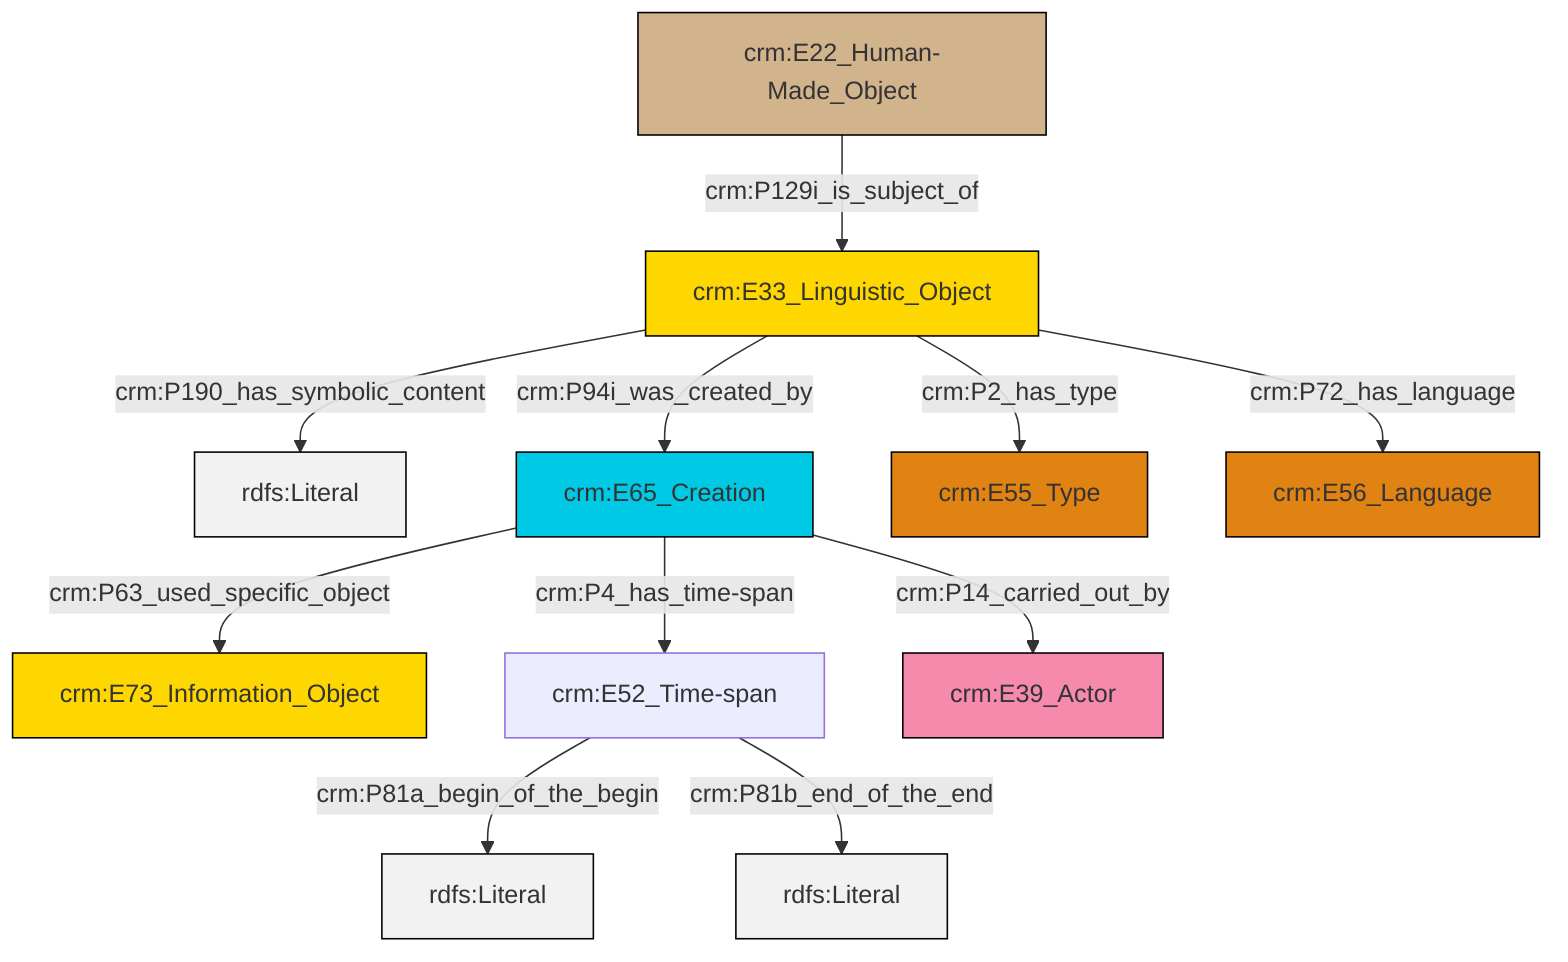 graph TD
classDef Literal fill:#f2f2f2,stroke:#000000;
classDef CRM_Entity fill:#FFFFFF,stroke:#000000;
classDef Temporal_Entity fill:#00C9E6, stroke:#000000;
classDef Type fill:#E18312, stroke:#000000;
classDef Time-Span fill:#2C9C91, stroke:#000000;
classDef Appellation fill:#FFEB7F, stroke:#000000;
classDef Place fill:#008836, stroke:#000000;
classDef Persistent_Item fill:#B266B2, stroke:#000000;
classDef Conceptual_Object fill:#FFD700, stroke:#000000;
classDef Physical_Thing fill:#D2B48C, stroke:#000000;
classDef Actor fill:#f58aad, stroke:#000000;
classDef PC_Classes fill:#4ce600, stroke:#000000;
classDef Multi fill:#cccccc,stroke:#000000;

0["crm:E22_Human-Made_Object"]:::Physical_Thing -->|crm:P129i_is_subject_of| 1["crm:E33_Linguistic_Object"]:::Conceptual_Object
1["crm:E33_Linguistic_Object"]:::Conceptual_Object -->|crm:P190_has_symbolic_content| 2[rdfs:Literal]:::Literal
5["crm:E52_Time-span"]:::Default -->|crm:P81a_begin_of_the_begin| 6[rdfs:Literal]:::Literal
9["crm:E65_Creation"]:::Temporal_Entity -->|crm:P63_used_specific_object| 3["crm:E73_Information_Object"]:::Conceptual_Object
1["crm:E33_Linguistic_Object"]:::Conceptual_Object -->|crm:P94i_was_created_by| 9["crm:E65_Creation"]:::Temporal_Entity
1["crm:E33_Linguistic_Object"]:::Conceptual_Object -->|crm:P72_has_language| 12["crm:E56_Language"]:::Type
1["crm:E33_Linguistic_Object"]:::Conceptual_Object -->|crm:P2_has_type| 10["crm:E55_Type"]:::Type
5["crm:E52_Time-span"]:::Default -->|crm:P81b_end_of_the_end| 16[rdfs:Literal]:::Literal
9["crm:E65_Creation"]:::Temporal_Entity -->|crm:P4_has_time-span| 5["crm:E52_Time-span"]:::Default
9["crm:E65_Creation"]:::Temporal_Entity -->|crm:P14_carried_out_by| 13["crm:E39_Actor"]:::Actor